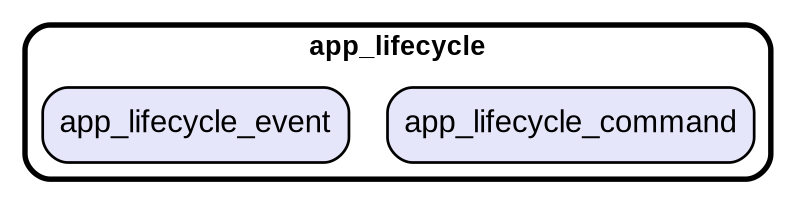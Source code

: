 digraph "" {
  graph [style=rounded fontname="Arial Black" fontsize=13 penwidth=2.6];
  node [shape=rect style="filled,rounded" fontname=Arial fontsize=15 fillcolor=Lavender penwidth=1.3];
  edge [penwidth=1.3];
  "/app_lifecycle_command.dart" [label="app_lifecycle_command"];
  "/app_lifecycle_event.dart" [label="app_lifecycle_event"];
  subgraph "cluster~" {
    label="app_lifecycle";
    "/app_lifecycle_command.dart";
    "/app_lifecycle_event.dart";
  }
}

